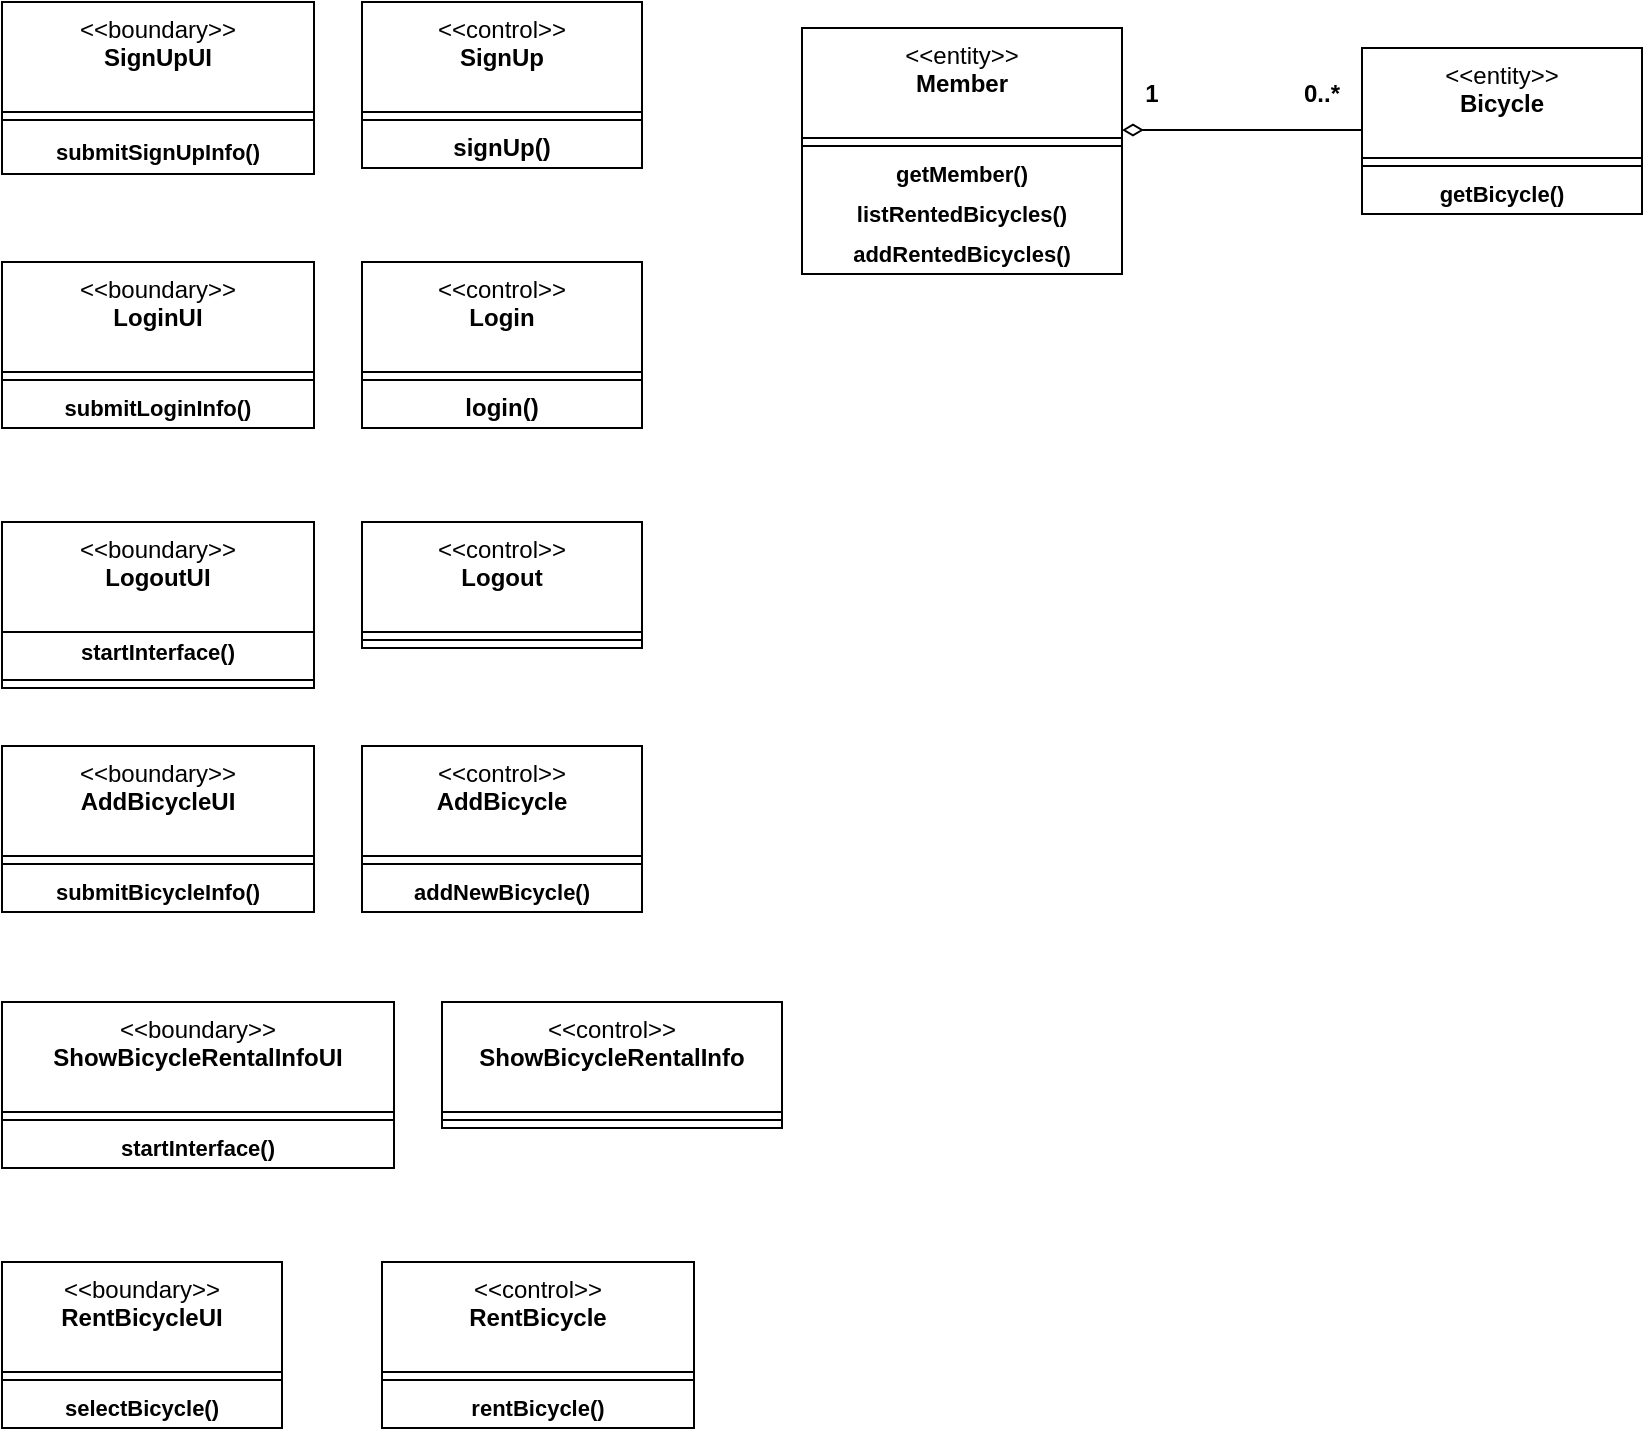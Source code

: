 <mxfile version="27.0.6">
  <diagram id="C5RBs43oDa-KdzZeNtuy" name="Page-1">
    <mxGraphModel dx="1685" dy="741" grid="1" gridSize="10" guides="1" tooltips="1" connect="1" arrows="1" fold="1" page="1" pageScale="1" pageWidth="827" pageHeight="1169" math="0" shadow="0">
      <root>
        <mxCell id="WIyWlLk6GJQsqaUBKTNV-0" />
        <mxCell id="WIyWlLk6GJQsqaUBKTNV-1" parent="WIyWlLk6GJQsqaUBKTNV-0" />
        <mxCell id="J8MFcIquBaI44OPtuUZQ-7" value="&amp;lt;&amp;lt;control&amp;gt;&amp;gt;&lt;br&gt;&lt;b&gt;SignUp&lt;/b&gt;" style="swimlane;fontStyle=0;align=center;verticalAlign=top;childLayout=stackLayout;horizontal=1;startSize=55;horizontalStack=0;resizeParent=1;resizeParentMax=0;resizeLast=0;collapsible=0;marginBottom=0;html=1;whiteSpace=wrap;" parent="WIyWlLk6GJQsqaUBKTNV-1" vertex="1">
          <mxGeometry x="260" y="100" width="140" height="83" as="geometry" />
        </mxCell>
        <mxCell id="J8MFcIquBaI44OPtuUZQ-12" value="" style="line;strokeWidth=1;fillColor=none;align=left;verticalAlign=middle;spacingTop=-1;spacingLeft=3;spacingRight=3;rotatable=0;labelPosition=right;points=[];portConstraint=eastwest;" parent="J8MFcIquBaI44OPtuUZQ-7" vertex="1">
          <mxGeometry y="55" width="140" height="8" as="geometry" />
        </mxCell>
        <mxCell id="J8MFcIquBaI44OPtuUZQ-13" value="&lt;b&gt;signUp()&lt;/b&gt;" style="text;html=1;strokeColor=none;fillColor=none;align=center;verticalAlign=middle;spacingLeft=4;spacingRight=4;overflow=hidden;rotatable=0;points=[[0,0.5],[1,0.5]];portConstraint=eastwest;whiteSpace=wrap;" parent="J8MFcIquBaI44OPtuUZQ-7" vertex="1">
          <mxGeometry y="63" width="140" height="20" as="geometry" />
        </mxCell>
        <mxCell id="J8MFcIquBaI44OPtuUZQ-15" value="&amp;lt;&amp;lt;boundary&amp;gt;&amp;gt;&lt;br&gt;&lt;b&gt;SignUpUI&lt;/b&gt;" style="swimlane;fontStyle=0;align=center;verticalAlign=top;childLayout=stackLayout;horizontal=1;startSize=55;horizontalStack=0;resizeParent=1;resizeParentMax=0;resizeLast=0;collapsible=0;marginBottom=0;html=1;whiteSpace=wrap;" parent="WIyWlLk6GJQsqaUBKTNV-1" vertex="1">
          <mxGeometry x="80" y="100" width="156" height="86" as="geometry" />
        </mxCell>
        <mxCell id="J8MFcIquBaI44OPtuUZQ-16" value="" style="line;strokeWidth=1;fillColor=none;align=left;verticalAlign=middle;spacingTop=-1;spacingLeft=3;spacingRight=3;rotatable=0;labelPosition=right;points=[];portConstraint=eastwest;" parent="J8MFcIquBaI44OPtuUZQ-15" vertex="1">
          <mxGeometry y="55" width="156" height="8" as="geometry" />
        </mxCell>
        <mxCell id="J8MFcIquBaI44OPtuUZQ-22" value="&lt;b style=&quot;font-size: 11px; text-wrap-mode: nowrap;&quot;&gt;submitSignUpInfo()&lt;/b&gt;" style="text;html=1;strokeColor=none;fillColor=none;align=center;verticalAlign=middle;spacingLeft=4;spacingRight=4;overflow=hidden;rotatable=0;points=[[0,0.5],[1,0.5]];portConstraint=eastwest;whiteSpace=wrap;" parent="J8MFcIquBaI44OPtuUZQ-15" vertex="1">
          <mxGeometry y="63" width="156" height="23" as="geometry" />
        </mxCell>
        <mxCell id="J8MFcIquBaI44OPtuUZQ-23" value="&amp;lt;&amp;lt;control&amp;gt;&amp;gt;&lt;br&gt;&lt;b&gt;Login&lt;/b&gt;" style="swimlane;fontStyle=0;align=center;verticalAlign=top;childLayout=stackLayout;horizontal=1;startSize=55;horizontalStack=0;resizeParent=1;resizeParentMax=0;resizeLast=0;collapsible=0;marginBottom=0;html=1;whiteSpace=wrap;" parent="WIyWlLk6GJQsqaUBKTNV-1" vertex="1">
          <mxGeometry x="260" y="230" width="140" height="83" as="geometry" />
        </mxCell>
        <mxCell id="J8MFcIquBaI44OPtuUZQ-24" value="" style="line;strokeWidth=1;fillColor=none;align=left;verticalAlign=middle;spacingTop=-1;spacingLeft=3;spacingRight=3;rotatable=0;labelPosition=right;points=[];portConstraint=eastwest;" parent="J8MFcIquBaI44OPtuUZQ-23" vertex="1">
          <mxGeometry y="55" width="140" height="8" as="geometry" />
        </mxCell>
        <mxCell id="J8MFcIquBaI44OPtuUZQ-25" value="&lt;b&gt;login()&lt;/b&gt;" style="text;html=1;strokeColor=none;fillColor=none;align=center;verticalAlign=middle;spacingLeft=4;spacingRight=4;overflow=hidden;rotatable=0;points=[[0,0.5],[1,0.5]];portConstraint=eastwest;whiteSpace=wrap;" parent="J8MFcIquBaI44OPtuUZQ-23" vertex="1">
          <mxGeometry y="63" width="140" height="20" as="geometry" />
        </mxCell>
        <mxCell id="J8MFcIquBaI44OPtuUZQ-26" value="&amp;lt;&amp;lt;boundary&amp;gt;&amp;gt;&lt;br&gt;&lt;b&gt;LoginUI&lt;/b&gt;" style="swimlane;fontStyle=0;align=center;verticalAlign=top;childLayout=stackLayout;horizontal=1;startSize=55;horizontalStack=0;resizeParent=1;resizeParentMax=0;resizeLast=0;collapsible=0;marginBottom=0;html=1;whiteSpace=wrap;" parent="WIyWlLk6GJQsqaUBKTNV-1" vertex="1">
          <mxGeometry x="80" y="230" width="156" height="83" as="geometry" />
        </mxCell>
        <mxCell id="J8MFcIquBaI44OPtuUZQ-27" value="" style="line;strokeWidth=1;fillColor=none;align=left;verticalAlign=middle;spacingTop=-1;spacingLeft=3;spacingRight=3;rotatable=0;labelPosition=right;points=[];portConstraint=eastwest;" parent="J8MFcIquBaI44OPtuUZQ-26" vertex="1">
          <mxGeometry y="55" width="156" height="8" as="geometry" />
        </mxCell>
        <mxCell id="J8MFcIquBaI44OPtuUZQ-29" value="&lt;b style=&quot;font-size: 11px; text-wrap-mode: nowrap;&quot;&gt;submitLoginInfo()&lt;/b&gt;" style="text;html=1;strokeColor=none;fillColor=none;align=center;verticalAlign=middle;spacingLeft=4;spacingRight=4;overflow=hidden;rotatable=0;points=[[0,0.5],[1,0.5]];portConstraint=eastwest;whiteSpace=wrap;" parent="J8MFcIquBaI44OPtuUZQ-26" vertex="1">
          <mxGeometry y="63" width="156" height="20" as="geometry" />
        </mxCell>
        <mxCell id="J8MFcIquBaI44OPtuUZQ-30" value="&amp;lt;&amp;lt;control&amp;gt;&amp;gt;&lt;br&gt;&lt;b&gt;Logout&lt;/b&gt;" style="swimlane;fontStyle=0;align=center;verticalAlign=top;childLayout=stackLayout;horizontal=1;startSize=55;horizontalStack=0;resizeParent=1;resizeParentMax=0;resizeLast=0;collapsible=0;marginBottom=0;html=1;whiteSpace=wrap;" parent="WIyWlLk6GJQsqaUBKTNV-1" vertex="1">
          <mxGeometry x="260" y="360" width="140" height="63" as="geometry" />
        </mxCell>
        <mxCell id="J8MFcIquBaI44OPtuUZQ-31" value="" style="line;strokeWidth=1;fillColor=none;align=left;verticalAlign=middle;spacingTop=-1;spacingLeft=3;spacingRight=3;rotatable=0;labelPosition=right;points=[];portConstraint=eastwest;" parent="J8MFcIquBaI44OPtuUZQ-30" vertex="1">
          <mxGeometry y="55" width="140" height="8" as="geometry" />
        </mxCell>
        <mxCell id="J8MFcIquBaI44OPtuUZQ-33" value="&amp;lt;&amp;lt;boundary&amp;gt;&amp;gt;&lt;br&gt;&lt;b&gt;LogoutUI&lt;/b&gt;" style="swimlane;fontStyle=0;align=center;verticalAlign=top;childLayout=stackLayout;horizontal=1;startSize=55;horizontalStack=0;resizeParent=1;resizeParentMax=0;resizeLast=0;collapsible=0;marginBottom=0;html=1;whiteSpace=wrap;" parent="WIyWlLk6GJQsqaUBKTNV-1" vertex="1">
          <mxGeometry x="80" y="360" width="156" height="83" as="geometry" />
        </mxCell>
        <mxCell id="5gDiv9KF2kFpocqjJH2v-3" value="&lt;b style=&quot;font-size: 11px; text-wrap-mode: nowrap;&quot;&gt;startInterface()&lt;/b&gt;" style="text;html=1;strokeColor=none;fillColor=none;align=center;verticalAlign=middle;spacingLeft=4;spacingRight=4;overflow=hidden;rotatable=0;points=[[0,0.5],[1,0.5]];portConstraint=eastwest;whiteSpace=wrap;" vertex="1" parent="J8MFcIquBaI44OPtuUZQ-33">
          <mxGeometry y="55" width="156" height="20" as="geometry" />
        </mxCell>
        <mxCell id="J8MFcIquBaI44OPtuUZQ-34" value="" style="line;strokeWidth=1;fillColor=none;align=left;verticalAlign=middle;spacingTop=-1;spacingLeft=3;spacingRight=3;rotatable=0;labelPosition=right;points=[];portConstraint=eastwest;" parent="J8MFcIquBaI44OPtuUZQ-33" vertex="1">
          <mxGeometry y="75" width="156" height="8" as="geometry" />
        </mxCell>
        <mxCell id="J8MFcIquBaI44OPtuUZQ-37" value="&amp;lt;&amp;lt;control&amp;gt;&amp;gt;&lt;br&gt;&lt;b&gt;AddBicycle&lt;/b&gt;" style="swimlane;fontStyle=0;align=center;verticalAlign=top;childLayout=stackLayout;horizontal=1;startSize=55;horizontalStack=0;resizeParent=1;resizeParentMax=0;resizeLast=0;collapsible=0;marginBottom=0;html=1;whiteSpace=wrap;" parent="WIyWlLk6GJQsqaUBKTNV-1" vertex="1">
          <mxGeometry x="260" y="472" width="140" height="83" as="geometry" />
        </mxCell>
        <mxCell id="J8MFcIquBaI44OPtuUZQ-38" value="" style="line;strokeWidth=1;fillColor=none;align=left;verticalAlign=middle;spacingTop=-1;spacingLeft=3;spacingRight=3;rotatable=0;labelPosition=right;points=[];portConstraint=eastwest;" parent="J8MFcIquBaI44OPtuUZQ-37" vertex="1">
          <mxGeometry y="55" width="140" height="8" as="geometry" />
        </mxCell>
        <mxCell id="J8MFcIquBaI44OPtuUZQ-39" value="&lt;b style=&quot;font-size: 11px; text-wrap-mode: nowrap;&quot;&gt;addNewBicycle()&lt;/b&gt;" style="text;html=1;strokeColor=none;fillColor=none;align=center;verticalAlign=middle;spacingLeft=4;spacingRight=4;overflow=hidden;rotatable=0;points=[[0,0.5],[1,0.5]];portConstraint=eastwest;whiteSpace=wrap;" parent="J8MFcIquBaI44OPtuUZQ-37" vertex="1">
          <mxGeometry y="63" width="140" height="20" as="geometry" />
        </mxCell>
        <mxCell id="J8MFcIquBaI44OPtuUZQ-40" value="&amp;lt;&amp;lt;boundary&amp;gt;&amp;gt;&lt;br&gt;&lt;b&gt;AddBicycleUI&lt;/b&gt;" style="swimlane;fontStyle=0;align=center;verticalAlign=top;childLayout=stackLayout;horizontal=1;startSize=55;horizontalStack=0;resizeParent=1;resizeParentMax=0;resizeLast=0;collapsible=0;marginBottom=0;html=1;whiteSpace=wrap;" parent="WIyWlLk6GJQsqaUBKTNV-1" vertex="1">
          <mxGeometry x="80" y="472" width="156" height="83" as="geometry" />
        </mxCell>
        <mxCell id="J8MFcIquBaI44OPtuUZQ-41" value="" style="line;strokeWidth=1;fillColor=none;align=left;verticalAlign=middle;spacingTop=-1;spacingLeft=3;spacingRight=3;rotatable=0;labelPosition=right;points=[];portConstraint=eastwest;" parent="J8MFcIquBaI44OPtuUZQ-40" vertex="1">
          <mxGeometry y="55" width="156" height="8" as="geometry" />
        </mxCell>
        <mxCell id="J8MFcIquBaI44OPtuUZQ-43" value="&lt;b style=&quot;font-size: 11px; text-wrap-mode: nowrap;&quot;&gt;submitBicycleInfo()&lt;/b&gt;" style="text;html=1;strokeColor=none;fillColor=none;align=center;verticalAlign=middle;spacingLeft=4;spacingRight=4;overflow=hidden;rotatable=0;points=[[0,0.5],[1,0.5]];portConstraint=eastwest;whiteSpace=wrap;" parent="J8MFcIquBaI44OPtuUZQ-40" vertex="1">
          <mxGeometry y="63" width="156" height="20" as="geometry" />
        </mxCell>
        <mxCell id="owUqDL3eg5WfUYwN33RE-0" value="&amp;lt;&amp;lt;control&amp;gt;&amp;gt;&lt;br&gt;&lt;b&gt;ShowBicycleRentalInfo&lt;/b&gt;" style="swimlane;fontStyle=0;align=center;verticalAlign=top;childLayout=stackLayout;horizontal=1;startSize=55;horizontalStack=0;resizeParent=1;resizeParentMax=0;resizeLast=0;collapsible=0;marginBottom=0;html=1;whiteSpace=wrap;" parent="WIyWlLk6GJQsqaUBKTNV-1" vertex="1">
          <mxGeometry x="300" y="600" width="170" height="63" as="geometry" />
        </mxCell>
        <mxCell id="owUqDL3eg5WfUYwN33RE-1" value="" style="line;strokeWidth=1;fillColor=none;align=left;verticalAlign=middle;spacingTop=-1;spacingLeft=3;spacingRight=3;rotatable=0;labelPosition=right;points=[];portConstraint=eastwest;" parent="owUqDL3eg5WfUYwN33RE-0" vertex="1">
          <mxGeometry y="55" width="170" height="8" as="geometry" />
        </mxCell>
        <mxCell id="owUqDL3eg5WfUYwN33RE-3" value="&amp;lt;&amp;lt;boundary&amp;gt;&amp;gt;&lt;br&gt;&lt;b&gt;ShowBicycleRentalInfoUI&lt;/b&gt;" style="swimlane;fontStyle=0;align=center;verticalAlign=top;childLayout=stackLayout;horizontal=1;startSize=55;horizontalStack=0;resizeParent=1;resizeParentMax=0;resizeLast=0;collapsible=0;marginBottom=0;html=1;whiteSpace=wrap;" parent="WIyWlLk6GJQsqaUBKTNV-1" vertex="1">
          <mxGeometry x="80" y="600" width="196" height="83" as="geometry" />
        </mxCell>
        <mxCell id="owUqDL3eg5WfUYwN33RE-4" value="" style="line;strokeWidth=1;fillColor=none;align=left;verticalAlign=middle;spacingTop=-1;spacingLeft=3;spacingRight=3;rotatable=0;labelPosition=right;points=[];portConstraint=eastwest;" parent="owUqDL3eg5WfUYwN33RE-3" vertex="1">
          <mxGeometry y="55" width="196" height="8" as="geometry" />
        </mxCell>
        <mxCell id="owUqDL3eg5WfUYwN33RE-5" value="&lt;b style=&quot;font-size: 11px; text-wrap-mode: nowrap;&quot;&gt;startInterface()&lt;/b&gt;" style="text;html=1;strokeColor=none;fillColor=none;align=center;verticalAlign=middle;spacingLeft=4;spacingRight=4;overflow=hidden;rotatable=0;points=[[0,0.5],[1,0.5]];portConstraint=eastwest;whiteSpace=wrap;" parent="owUqDL3eg5WfUYwN33RE-3" vertex="1">
          <mxGeometry y="63" width="196" height="20" as="geometry" />
        </mxCell>
        <mxCell id="owUqDL3eg5WfUYwN33RE-6" value="&amp;lt;&amp;lt;boundary&amp;gt;&amp;gt;&lt;br&gt;&lt;b&gt;RentBicycleUI&lt;/b&gt;" style="swimlane;fontStyle=0;align=center;verticalAlign=top;childLayout=stackLayout;horizontal=1;startSize=55;horizontalStack=0;resizeParent=1;resizeParentMax=0;resizeLast=0;collapsible=0;marginBottom=0;html=1;whiteSpace=wrap;" parent="WIyWlLk6GJQsqaUBKTNV-1" vertex="1">
          <mxGeometry x="80" y="730" width="140" height="83" as="geometry" />
        </mxCell>
        <mxCell id="owUqDL3eg5WfUYwN33RE-7" value="" style="line;strokeWidth=1;fillColor=none;align=left;verticalAlign=middle;spacingTop=-1;spacingLeft=3;spacingRight=3;rotatable=0;labelPosition=right;points=[];portConstraint=eastwest;" parent="owUqDL3eg5WfUYwN33RE-6" vertex="1">
          <mxGeometry y="55" width="140" height="8" as="geometry" />
        </mxCell>
        <mxCell id="owUqDL3eg5WfUYwN33RE-8" value="&lt;b style=&quot;font-size: 11px; text-wrap-mode: nowrap;&quot;&gt;selectBicycle()&lt;/b&gt;" style="text;html=1;strokeColor=none;fillColor=none;align=center;verticalAlign=middle;spacingLeft=4;spacingRight=4;overflow=hidden;rotatable=0;points=[[0,0.5],[1,0.5]];portConstraint=eastwest;whiteSpace=wrap;" parent="owUqDL3eg5WfUYwN33RE-6" vertex="1">
          <mxGeometry y="63" width="140" height="20" as="geometry" />
        </mxCell>
        <mxCell id="owUqDL3eg5WfUYwN33RE-9" value="&amp;lt;&amp;lt;control&amp;gt;&amp;gt;&lt;br&gt;&lt;b&gt;RentBicycle&lt;/b&gt;" style="swimlane;fontStyle=0;align=center;verticalAlign=top;childLayout=stackLayout;horizontal=1;startSize=55;horizontalStack=0;resizeParent=1;resizeParentMax=0;resizeLast=0;collapsible=0;marginBottom=0;html=1;whiteSpace=wrap;" parent="WIyWlLk6GJQsqaUBKTNV-1" vertex="1">
          <mxGeometry x="270" y="730" width="156" height="83" as="geometry" />
        </mxCell>
        <mxCell id="owUqDL3eg5WfUYwN33RE-10" value="" style="line;strokeWidth=1;fillColor=none;align=left;verticalAlign=middle;spacingTop=-1;spacingLeft=3;spacingRight=3;rotatable=0;labelPosition=right;points=[];portConstraint=eastwest;" parent="owUqDL3eg5WfUYwN33RE-9" vertex="1">
          <mxGeometry y="55" width="156" height="8" as="geometry" />
        </mxCell>
        <mxCell id="owUqDL3eg5WfUYwN33RE-11" value="&lt;b style=&quot;font-size: 11px; text-wrap-mode: nowrap;&quot;&gt;rentBicycle()&lt;/b&gt;" style="text;html=1;strokeColor=none;fillColor=none;align=center;verticalAlign=middle;spacingLeft=4;spacingRight=4;overflow=hidden;rotatable=0;points=[[0,0.5],[1,0.5]];portConstraint=eastwest;whiteSpace=wrap;" parent="owUqDL3eg5WfUYwN33RE-9" vertex="1">
          <mxGeometry y="63" width="156" height="20" as="geometry" />
        </mxCell>
        <mxCell id="owUqDL3eg5WfUYwN33RE-12" value="&amp;lt;&amp;lt;entity&amp;gt;&amp;gt;&lt;br&gt;&lt;b&gt;Bicycle&lt;/b&gt;" style="swimlane;fontStyle=0;align=center;verticalAlign=top;childLayout=stackLayout;horizontal=1;startSize=55;horizontalStack=0;resizeParent=1;resizeParentMax=0;resizeLast=0;collapsible=0;marginBottom=0;html=1;whiteSpace=wrap;" parent="WIyWlLk6GJQsqaUBKTNV-1" vertex="1">
          <mxGeometry x="760" y="123" width="140" height="83" as="geometry" />
        </mxCell>
        <mxCell id="owUqDL3eg5WfUYwN33RE-13" value="" style="line;strokeWidth=1;fillColor=none;align=left;verticalAlign=middle;spacingTop=-1;spacingLeft=3;spacingRight=3;rotatable=0;labelPosition=right;points=[];portConstraint=eastwest;" parent="owUqDL3eg5WfUYwN33RE-12" vertex="1">
          <mxGeometry y="55" width="140" height="8" as="geometry" />
        </mxCell>
        <mxCell id="owUqDL3eg5WfUYwN33RE-14" value="&lt;b style=&quot;font-size: 11px; text-wrap-mode: nowrap;&quot;&gt;getBicycle()&lt;/b&gt;" style="text;html=1;strokeColor=none;fillColor=none;align=center;verticalAlign=middle;spacingLeft=4;spacingRight=4;overflow=hidden;rotatable=0;points=[[0,0.5],[1,0.5]];portConstraint=eastwest;whiteSpace=wrap;" parent="owUqDL3eg5WfUYwN33RE-12" vertex="1">
          <mxGeometry y="63" width="140" height="20" as="geometry" />
        </mxCell>
        <mxCell id="owUqDL3eg5WfUYwN33RE-15" value="&amp;lt;&amp;lt;entity&amp;gt;&amp;gt;&lt;br&gt;&lt;b&gt;Member&lt;/b&gt;" style="swimlane;fontStyle=0;align=center;verticalAlign=top;childLayout=stackLayout;horizontal=1;startSize=55;horizontalStack=0;resizeParent=1;resizeParentMax=0;resizeLast=0;collapsible=0;marginBottom=0;html=1;whiteSpace=wrap;" parent="WIyWlLk6GJQsqaUBKTNV-1" vertex="1">
          <mxGeometry x="480" y="113" width="160" height="123" as="geometry" />
        </mxCell>
        <mxCell id="owUqDL3eg5WfUYwN33RE-16" value="" style="line;strokeWidth=1;fillColor=none;align=left;verticalAlign=middle;spacingTop=-1;spacingLeft=3;spacingRight=3;rotatable=0;labelPosition=right;points=[];portConstraint=eastwest;" parent="owUqDL3eg5WfUYwN33RE-15" vertex="1">
          <mxGeometry y="55" width="160" height="8" as="geometry" />
        </mxCell>
        <mxCell id="5gDiv9KF2kFpocqjJH2v-4" value="&lt;b style=&quot;font-size: 11px; text-wrap-mode: nowrap;&quot;&gt;getMember()&lt;/b&gt;" style="text;html=1;strokeColor=none;fillColor=none;align=center;verticalAlign=middle;spacingLeft=4;spacingRight=4;overflow=hidden;rotatable=0;points=[[0,0.5],[1,0.5]];portConstraint=eastwest;whiteSpace=wrap;" vertex="1" parent="owUqDL3eg5WfUYwN33RE-15">
          <mxGeometry y="63" width="160" height="20" as="geometry" />
        </mxCell>
        <mxCell id="owUqDL3eg5WfUYwN33RE-17" value="&lt;b style=&quot;font-size: 11px; text-wrap-mode: nowrap;&quot;&gt;listRentedBicycles()&lt;/b&gt;" style="text;html=1;strokeColor=none;fillColor=none;align=center;verticalAlign=middle;spacingLeft=4;spacingRight=4;overflow=hidden;rotatable=0;points=[[0,0.5],[1,0.5]];portConstraint=eastwest;whiteSpace=wrap;" parent="owUqDL3eg5WfUYwN33RE-15" vertex="1">
          <mxGeometry y="83" width="160" height="20" as="geometry" />
        </mxCell>
        <mxCell id="owUqDL3eg5WfUYwN33RE-18" value="&lt;b style=&quot;font-size: 11px; text-wrap-mode: nowrap;&quot;&gt;addRentedBicycles()&lt;/b&gt;" style="text;html=1;strokeColor=none;fillColor=none;align=center;verticalAlign=middle;spacingLeft=4;spacingRight=4;overflow=hidden;rotatable=0;points=[[0,0.5],[1,0.5]];portConstraint=eastwest;whiteSpace=wrap;" parent="owUqDL3eg5WfUYwN33RE-15" vertex="1">
          <mxGeometry y="103" width="160" height="20" as="geometry" />
        </mxCell>
        <mxCell id="owUqDL3eg5WfUYwN33RE-25" value="" style="endArrow=none;startArrow=diamondThin;endFill=0;startFill=0;html=1;verticalAlign=bottom;labelBackgroundColor=none;strokeWidth=1;startSize=8;endSize=8;rounded=0;" parent="WIyWlLk6GJQsqaUBKTNV-1" edge="1">
          <mxGeometry width="160" relative="1" as="geometry">
            <mxPoint x="640" y="164" as="sourcePoint" />
            <mxPoint x="760" y="164" as="targetPoint" />
          </mxGeometry>
        </mxCell>
        <mxCell id="owUqDL3eg5WfUYwN33RE-26" value="&lt;b&gt;1&lt;/b&gt;" style="text;html=1;align=center;verticalAlign=middle;whiteSpace=wrap;rounded=0;" parent="WIyWlLk6GJQsqaUBKTNV-1" vertex="1">
          <mxGeometry x="625" y="131" width="60" height="30" as="geometry" />
        </mxCell>
        <mxCell id="owUqDL3eg5WfUYwN33RE-27" value="&lt;b&gt;0..*&lt;/b&gt;" style="text;html=1;align=center;verticalAlign=middle;whiteSpace=wrap;rounded=0;" parent="WIyWlLk6GJQsqaUBKTNV-1" vertex="1">
          <mxGeometry x="710" y="131" width="60" height="30" as="geometry" />
        </mxCell>
      </root>
    </mxGraphModel>
  </diagram>
</mxfile>
